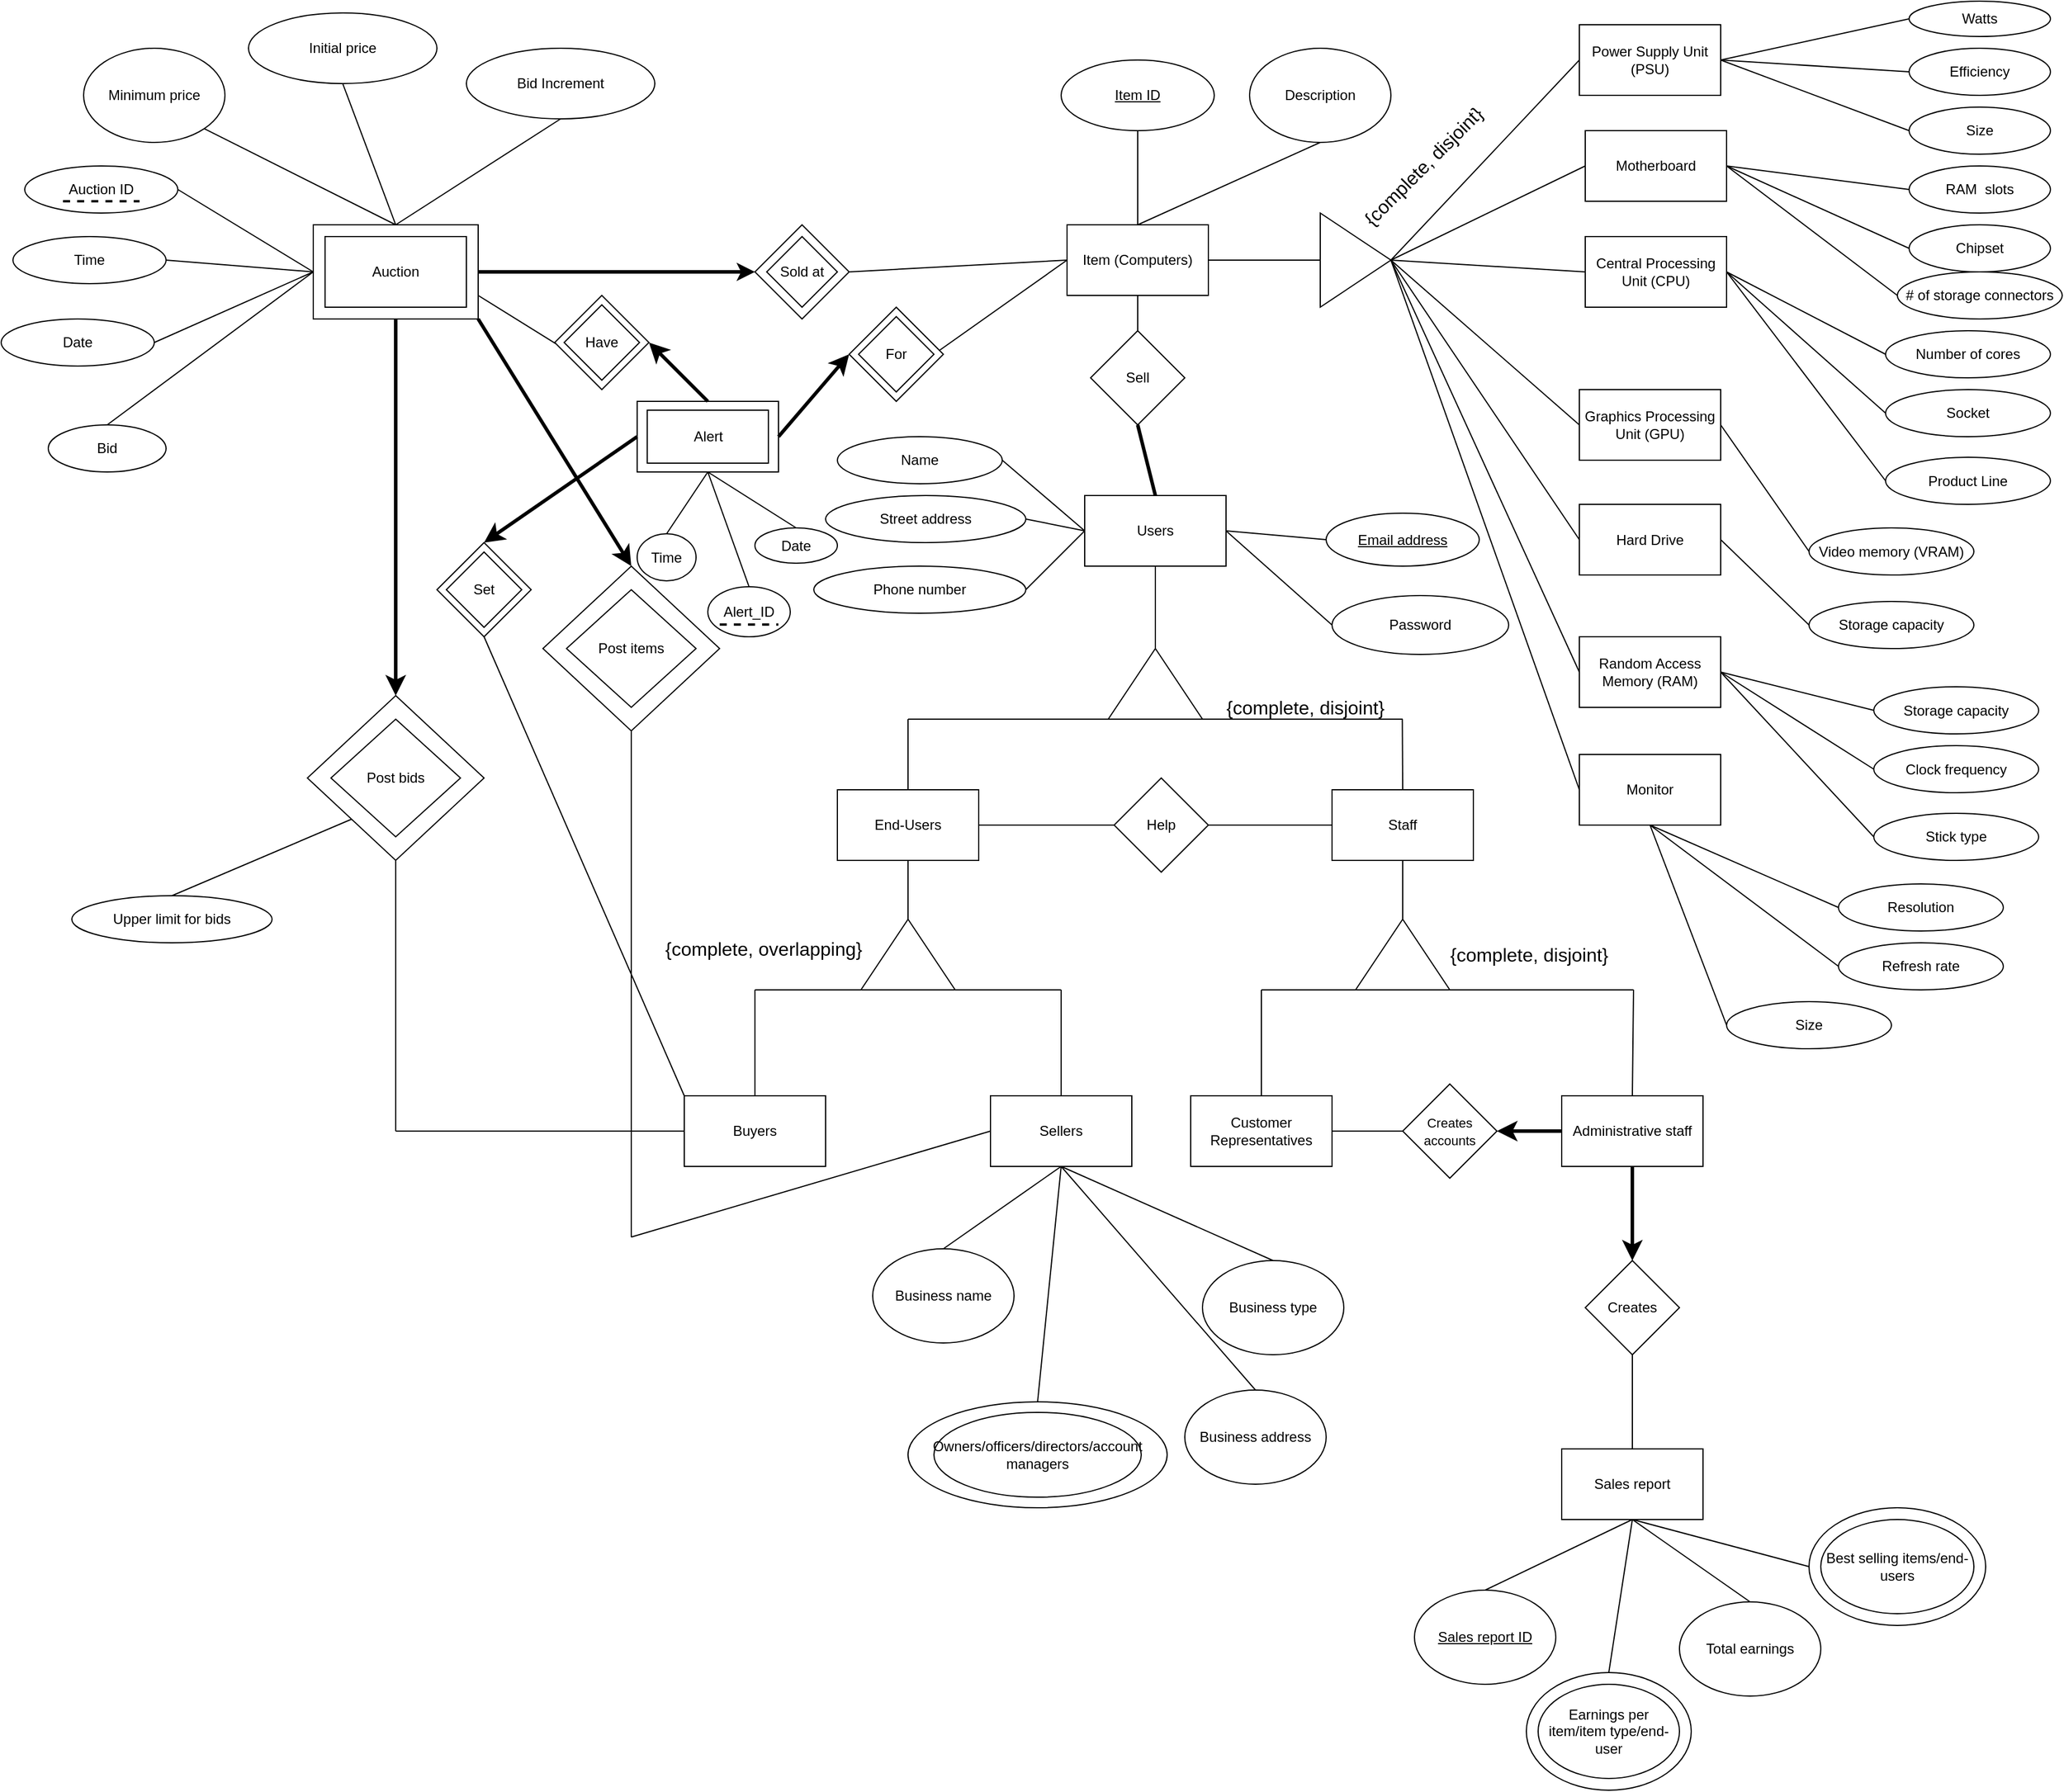 <mxfile version="24.1.0" type="device">
  <diagram id="R2lEEEUBdFMjLlhIrx00" name="Page-1">
    <mxGraphModel dx="2612" dy="2681" grid="1" gridSize="10" guides="1" tooltips="1" connect="1" arrows="1" fold="1" page="1" pageScale="1" pageWidth="1900" pageHeight="1900" math="0" shadow="0" extFonts="Permanent Marker^https://fonts.googleapis.com/css?family=Permanent+Marker">
      <root>
        <mxCell id="0" />
        <mxCell id="1" parent="0" />
        <mxCell id="pRzYhvpfBcUrYCqgIIzx-1" value="&lt;div&gt;Users&lt;/div&gt;" style="rounded=0;whiteSpace=wrap;html=1;" parent="1" vertex="1">
          <mxGeometry x="-940" y="-1480" width="120" height="60" as="geometry" />
        </mxCell>
        <mxCell id="pRzYhvpfBcUrYCqgIIzx-2" value="" style="triangle;whiteSpace=wrap;html=1;rotation=-90;" parent="1" vertex="1">
          <mxGeometry x="-910" y="-1360" width="60" height="80" as="geometry" />
        </mxCell>
        <mxCell id="pRzYhvpfBcUrYCqgIIzx-3" value="&lt;div&gt;End-Users&lt;/div&gt;" style="rounded=0;whiteSpace=wrap;html=1;" parent="1" vertex="1">
          <mxGeometry x="-1150" y="-1230" width="120" height="60" as="geometry" />
        </mxCell>
        <mxCell id="pRzYhvpfBcUrYCqgIIzx-4" value="Staff" style="rounded=0;whiteSpace=wrap;html=1;" parent="1" vertex="1">
          <mxGeometry x="-730" y="-1230" width="120" height="60" as="geometry" />
        </mxCell>
        <mxCell id="pRzYhvpfBcUrYCqgIIzx-5" value="" style="triangle;whiteSpace=wrap;html=1;rotation=-90;" parent="1" vertex="1">
          <mxGeometry x="-1120" y="-1130" width="60" height="80" as="geometry" />
        </mxCell>
        <mxCell id="pRzYhvpfBcUrYCqgIIzx-6" value="" style="triangle;whiteSpace=wrap;html=1;rotation=-90;" parent="1" vertex="1">
          <mxGeometry x="-700" y="-1130" width="60" height="80" as="geometry" />
        </mxCell>
        <mxCell id="pRzYhvpfBcUrYCqgIIzx-7" value="Buyers" style="rounded=0;whiteSpace=wrap;html=1;" parent="1" vertex="1">
          <mxGeometry x="-1280" y="-970" width="120" height="60" as="geometry" />
        </mxCell>
        <mxCell id="pRzYhvpfBcUrYCqgIIzx-8" value="Administrative staff" style="rounded=0;whiteSpace=wrap;html=1;" parent="1" vertex="1">
          <mxGeometry x="-535" y="-970" width="120" height="60" as="geometry" />
        </mxCell>
        <mxCell id="pRzYhvpfBcUrYCqgIIzx-9" value="Customer Representatives" style="rounded=0;whiteSpace=wrap;html=1;" parent="1" vertex="1">
          <mxGeometry x="-850" y="-970" width="120" height="60" as="geometry" />
        </mxCell>
        <mxCell id="pRzYhvpfBcUrYCqgIIzx-10" value="Sellers" style="rounded=0;whiteSpace=wrap;html=1;" parent="1" vertex="1">
          <mxGeometry x="-1020" y="-970" width="120" height="60" as="geometry" />
        </mxCell>
        <mxCell id="pRzYhvpfBcUrYCqgIIzx-12" value="" style="endArrow=none;html=1;rounded=0;fontSize=12;startSize=8;endSize=8;curved=1;entryX=0.5;entryY=1;entryDx=0;entryDy=0;exitX=1;exitY=0.5;exitDx=0;exitDy=0;" parent="1" source="pRzYhvpfBcUrYCqgIIzx-2" target="pRzYhvpfBcUrYCqgIIzx-1" edge="1">
          <mxGeometry width="50" height="50" relative="1" as="geometry">
            <mxPoint x="-740" y="-1160" as="sourcePoint" />
            <mxPoint x="-690" y="-1210" as="targetPoint" />
          </mxGeometry>
        </mxCell>
        <mxCell id="pRzYhvpfBcUrYCqgIIzx-13" value="" style="endArrow=none;html=1;rounded=0;fontSize=12;startSize=8;endSize=8;curved=1;exitX=0;exitY=0.986;exitDx=0;exitDy=0;exitPerimeter=0;" parent="1" source="pRzYhvpfBcUrYCqgIIzx-2" edge="1">
          <mxGeometry width="50" height="50" relative="1" as="geometry">
            <mxPoint x="-770" y="-1289.4" as="sourcePoint" />
            <mxPoint x="-670" y="-1290" as="targetPoint" />
          </mxGeometry>
        </mxCell>
        <mxCell id="pRzYhvpfBcUrYCqgIIzx-14" value="" style="endArrow=none;html=1;rounded=0;fontSize=12;startSize=8;endSize=8;curved=1;entryX=0.5;entryY=1;entryDx=0;entryDy=0;exitX=0.5;exitY=0;exitDx=0;exitDy=0;" parent="1" source="pRzYhvpfBcUrYCqgIIzx-4" edge="1">
          <mxGeometry width="50" height="50" relative="1" as="geometry">
            <mxPoint x="-670" y="-1250" as="sourcePoint" />
            <mxPoint x="-670.31" y="-1290" as="targetPoint" />
          </mxGeometry>
        </mxCell>
        <mxCell id="pRzYhvpfBcUrYCqgIIzx-15" value="" style="endArrow=none;html=1;rounded=0;fontSize=12;startSize=8;endSize=8;curved=1;exitX=0;exitY=0.986;exitDx=0;exitDy=0;exitPerimeter=0;" parent="1" edge="1">
          <mxGeometry width="50" height="50" relative="1" as="geometry">
            <mxPoint x="-1090" y="-1290" as="sourcePoint" />
            <mxPoint x="-919" y="-1290" as="targetPoint" />
          </mxGeometry>
        </mxCell>
        <mxCell id="pRzYhvpfBcUrYCqgIIzx-16" value="" style="endArrow=none;html=1;rounded=0;fontSize=12;startSize=8;endSize=8;curved=1;entryX=0.5;entryY=1;entryDx=0;entryDy=0;exitX=0.5;exitY=0;exitDx=0;exitDy=0;" parent="1" source="pRzYhvpfBcUrYCqgIIzx-3" edge="1">
          <mxGeometry width="50" height="50" relative="1" as="geometry">
            <mxPoint x="-1090" y="-1250" as="sourcePoint" />
            <mxPoint x="-1090" y="-1290" as="targetPoint" />
          </mxGeometry>
        </mxCell>
        <mxCell id="pRzYhvpfBcUrYCqgIIzx-17" value="" style="endArrow=none;html=1;rounded=0;fontSize=12;startSize=8;endSize=8;curved=1;entryX=0.5;entryY=1;entryDx=0;entryDy=0;exitX=1;exitY=0.5;exitDx=0;exitDy=0;" parent="1" source="pRzYhvpfBcUrYCqgIIzx-5" target="pRzYhvpfBcUrYCqgIIzx-3" edge="1">
          <mxGeometry width="50" height="50" relative="1" as="geometry">
            <mxPoint x="-1080" y="-1220" as="sourcePoint" />
            <mxPoint x="-1080" y="-1280" as="targetPoint" />
          </mxGeometry>
        </mxCell>
        <mxCell id="pRzYhvpfBcUrYCqgIIzx-18" value="" style="endArrow=none;html=1;rounded=0;fontSize=12;startSize=8;endSize=8;curved=1;entryX=0.5;entryY=1;entryDx=0;entryDy=0;exitX=1;exitY=0.5;exitDx=0;exitDy=0;" parent="1" source="pRzYhvpfBcUrYCqgIIzx-6" target="pRzYhvpfBcUrYCqgIIzx-4" edge="1">
          <mxGeometry width="50" height="50" relative="1" as="geometry">
            <mxPoint x="-770" y="-1040" as="sourcePoint" />
            <mxPoint x="-770" y="-1100" as="targetPoint" />
          </mxGeometry>
        </mxCell>
        <mxCell id="pRzYhvpfBcUrYCqgIIzx-19" value="" style="endArrow=none;html=1;rounded=0;fontSize=12;startSize=8;endSize=8;curved=1;exitX=0;exitY=1.002;exitDx=0;exitDy=0;exitPerimeter=0;" parent="1" source="pRzYhvpfBcUrYCqgIIzx-5" edge="1">
          <mxGeometry width="50" height="50" relative="1" as="geometry">
            <mxPoint x="-1020" y="-1060" as="sourcePoint" />
            <mxPoint x="-960" y="-1060" as="targetPoint" />
          </mxGeometry>
        </mxCell>
        <mxCell id="pRzYhvpfBcUrYCqgIIzx-20" value="" style="endArrow=none;html=1;rounded=0;fontSize=12;startSize=8;endSize=8;curved=1;" parent="1" edge="1">
          <mxGeometry width="50" height="50" relative="1" as="geometry">
            <mxPoint x="-1220" y="-1060" as="sourcePoint" />
            <mxPoint x="-1130" y="-1060" as="targetPoint" />
          </mxGeometry>
        </mxCell>
        <mxCell id="pRzYhvpfBcUrYCqgIIzx-21" value="" style="endArrow=none;html=1;rounded=0;fontSize=12;startSize=8;endSize=8;curved=1;exitX=0.5;exitY=0;exitDx=0;exitDy=0;" parent="1" source="pRzYhvpfBcUrYCqgIIzx-7" edge="1">
          <mxGeometry width="50" height="50" relative="1" as="geometry">
            <mxPoint x="-1110" y="-990" as="sourcePoint" />
            <mxPoint x="-1220" y="-1060" as="targetPoint" />
          </mxGeometry>
        </mxCell>
        <mxCell id="pRzYhvpfBcUrYCqgIIzx-22" value="" style="endArrow=none;html=1;rounded=0;fontSize=12;startSize=8;endSize=8;curved=1;exitX=0.5;exitY=0;exitDx=0;exitDy=0;" parent="1" source="pRzYhvpfBcUrYCqgIIzx-10" edge="1">
          <mxGeometry width="50" height="50" relative="1" as="geometry">
            <mxPoint x="-1070" y="-1100" as="sourcePoint" />
            <mxPoint x="-960" y="-1060" as="targetPoint" />
          </mxGeometry>
        </mxCell>
        <mxCell id="pRzYhvpfBcUrYCqgIIzx-23" value="" style="endArrow=none;html=1;rounded=0;fontSize=12;startSize=8;endSize=8;curved=1;exitX=0;exitY=1.002;exitDx=0;exitDy=0;exitPerimeter=0;" parent="1" edge="1">
          <mxGeometry width="50" height="50" relative="1" as="geometry">
            <mxPoint x="-634" y="-1060" as="sourcePoint" />
            <mxPoint x="-474" y="-1060" as="targetPoint" />
          </mxGeometry>
        </mxCell>
        <mxCell id="pRzYhvpfBcUrYCqgIIzx-24" value="" style="endArrow=none;html=1;rounded=0;fontSize=12;startSize=8;endSize=8;curved=1;exitX=0.5;exitY=0;exitDx=0;exitDy=0;" parent="1" edge="1">
          <mxGeometry width="50" height="50" relative="1" as="geometry">
            <mxPoint x="-475" y="-970" as="sourcePoint" />
            <mxPoint x="-474" y="-1060" as="targetPoint" />
          </mxGeometry>
        </mxCell>
        <mxCell id="pRzYhvpfBcUrYCqgIIzx-25" value="" style="endArrow=none;html=1;rounded=0;fontSize=12;startSize=8;endSize=8;curved=1;" parent="1" edge="1">
          <mxGeometry width="50" height="50" relative="1" as="geometry">
            <mxPoint x="-790" y="-1060" as="sourcePoint" />
            <mxPoint x="-700" y="-1060" as="targetPoint" />
          </mxGeometry>
        </mxCell>
        <mxCell id="pRzYhvpfBcUrYCqgIIzx-26" value="" style="endArrow=none;html=1;rounded=0;fontSize=12;startSize=8;endSize=8;curved=1;exitX=0.5;exitY=0;exitDx=0;exitDy=0;" parent="1" edge="1">
          <mxGeometry width="50" height="50" relative="1" as="geometry">
            <mxPoint x="-790" y="-970" as="sourcePoint" />
            <mxPoint x="-790" y="-1060" as="targetPoint" />
          </mxGeometry>
        </mxCell>
        <mxCell id="pRzYhvpfBcUrYCqgIIzx-27" value="{complete, overlapping}" style="text;html=1;align=center;verticalAlign=middle;whiteSpace=wrap;rounded=0;fontSize=16;" parent="1" vertex="1">
          <mxGeometry x="-1300" y="-1110" width="175" height="30" as="geometry" />
        </mxCell>
        <mxCell id="pRzYhvpfBcUrYCqgIIzx-28" value="{complete, disjoint}" style="text;html=1;align=center;verticalAlign=middle;whiteSpace=wrap;rounded=0;fontSize=16;rotation=-45;" parent="1" vertex="1">
          <mxGeometry x="-725" y="-1775" width="145" height="30" as="geometry" />
        </mxCell>
        <mxCell id="pRzYhvpfBcUrYCqgIIzx-29" value="{complete, disjoint}" style="text;html=1;align=center;verticalAlign=middle;whiteSpace=wrap;rounded=0;fontSize=16;" parent="1" vertex="1">
          <mxGeometry x="-635" y="-1105" width="145" height="30" as="geometry" />
        </mxCell>
        <mxCell id="pRzYhvpfBcUrYCqgIIzx-30" value="Item (Computers)" style="rounded=0;whiteSpace=wrap;html=1;" parent="1" vertex="1">
          <mxGeometry x="-955" y="-1710" width="120" height="60" as="geometry" />
        </mxCell>
        <mxCell id="pRzYhvpfBcUrYCqgIIzx-32" value="Date" style="ellipse;whiteSpace=wrap;html=1;" parent="1" vertex="1">
          <mxGeometry x="-1860" y="-1630" width="130" height="40" as="geometry" />
        </mxCell>
        <mxCell id="pRzYhvpfBcUrYCqgIIzx-33" value="Time" style="ellipse;whiteSpace=wrap;html=1;" parent="1" vertex="1">
          <mxGeometry x="-1850" y="-1700" width="130" height="40" as="geometry" />
        </mxCell>
        <mxCell id="pRzYhvpfBcUrYCqgIIzx-34" value="" style="endArrow=none;html=1;rounded=0;fontSize=12;startSize=8;endSize=8;curved=1;entryX=0;entryY=0.5;entryDx=0;entryDy=0;exitX=1;exitY=0.5;exitDx=0;exitDy=0;" parent="1" source="pRzYhvpfBcUrYCqgIIzx-33" target="eabMVtIRwN8n3JuVJz9i-25" edge="1">
          <mxGeometry width="50" height="50" relative="1" as="geometry">
            <mxPoint x="-1770" y="-1350" as="sourcePoint" />
            <mxPoint x="-1770" y="-1420" as="targetPoint" />
          </mxGeometry>
        </mxCell>
        <mxCell id="pRzYhvpfBcUrYCqgIIzx-35" value="" style="endArrow=none;html=1;rounded=0;fontSize=12;startSize=8;endSize=8;curved=1;entryX=0;entryY=0.5;entryDx=0;entryDy=0;exitX=1;exitY=0.5;exitDx=0;exitDy=0;" parent="1" source="pRzYhvpfBcUrYCqgIIzx-32" target="eabMVtIRwN8n3JuVJz9i-25" edge="1">
          <mxGeometry width="50" height="50" relative="1" as="geometry">
            <mxPoint x="-1760" y="-1340" as="sourcePoint" />
            <mxPoint x="-1760" y="-1410" as="targetPoint" />
          </mxGeometry>
        </mxCell>
        <mxCell id="pRzYhvpfBcUrYCqgIIzx-36" value="Initial price" style="ellipse;whiteSpace=wrap;html=1;" parent="1" vertex="1">
          <mxGeometry x="-1650" y="-1890" width="160" height="60" as="geometry" />
        </mxCell>
        <mxCell id="pRzYhvpfBcUrYCqgIIzx-37" value="Bid Increment" style="ellipse;whiteSpace=wrap;html=1;" parent="1" vertex="1">
          <mxGeometry x="-1465" y="-1860" width="160" height="60" as="geometry" />
        </mxCell>
        <mxCell id="pRzYhvpfBcUrYCqgIIzx-40" value="" style="endArrow=none;html=1;rounded=0;fontSize=12;startSize=8;endSize=8;curved=1;entryX=0;entryY=0.5;entryDx=0;entryDy=0;" parent="1" target="pRzYhvpfBcUrYCqgIIzx-7" edge="1">
          <mxGeometry width="50" height="50" relative="1" as="geometry">
            <mxPoint x="-1525" y="-940" as="sourcePoint" />
            <mxPoint x="-1280" y="-1380" as="targetPoint" />
          </mxGeometry>
        </mxCell>
        <mxCell id="pRzYhvpfBcUrYCqgIIzx-41" value="" style="endArrow=none;html=1;rounded=0;fontSize=12;startSize=8;endSize=8;curved=1;entryX=0.5;entryY=1;entryDx=0;entryDy=0;exitX=0.5;exitY=0;exitDx=0;exitDy=0;strokeWidth=3;startArrow=classic;startFill=1;" parent="1" source="eabMVtIRwN8n3JuVJz9i-42" target="pRzYhvpfBcUrYCqgIIzx-31" edge="1">
          <mxGeometry width="50" height="50" relative="1" as="geometry">
            <mxPoint x="-1588" y="-1470" as="sourcePoint" />
            <mxPoint x="-600" y="-1630" as="targetPoint" />
          </mxGeometry>
        </mxCell>
        <mxCell id="pRzYhvpfBcUrYCqgIIzx-43" value="" style="endArrow=none;html=1;rounded=0;fontSize=12;startSize=8;endSize=8;curved=1;entryX=0.5;entryY=1;entryDx=0;entryDy=0;exitX=0.5;exitY=0;exitDx=0;exitDy=0;" parent="1" source="eabMVtIRwN8n3JuVJz9i-25" target="pRzYhvpfBcUrYCqgIIzx-36" edge="1">
          <mxGeometry width="50" height="50" relative="1" as="geometry">
            <mxPoint x="-1375" y="-1550" as="sourcePoint" />
            <mxPoint x="-1500" y="-1640" as="targetPoint" />
          </mxGeometry>
        </mxCell>
        <mxCell id="pRzYhvpfBcUrYCqgIIzx-44" value="" style="endArrow=none;html=1;rounded=0;fontSize=12;startSize=8;endSize=8;curved=1;entryX=0.5;entryY=1;entryDx=0;entryDy=0;exitX=0.5;exitY=0;exitDx=0;exitDy=0;" parent="1" source="eabMVtIRwN8n3JuVJz9i-25" target="pRzYhvpfBcUrYCqgIIzx-37" edge="1">
          <mxGeometry width="50" height="50" relative="1" as="geometry">
            <mxPoint x="-1500" y="-1700" as="sourcePoint" />
            <mxPoint x="-1730" y="-1810" as="targetPoint" />
          </mxGeometry>
        </mxCell>
        <mxCell id="eabMVtIRwN8n3JuVJz9i-1" value="Name" style="ellipse;whiteSpace=wrap;html=1;" parent="1" vertex="1">
          <mxGeometry x="-1150" y="-1530" width="140" height="40" as="geometry" />
        </mxCell>
        <mxCell id="eabMVtIRwN8n3JuVJz9i-2" value="&lt;u&gt;Email address&lt;/u&gt;" style="ellipse;whiteSpace=wrap;html=1;" parent="1" vertex="1">
          <mxGeometry x="-735" y="-1465" width="130" height="45" as="geometry" />
        </mxCell>
        <mxCell id="eabMVtIRwN8n3JuVJz9i-3" value="Password" style="ellipse;whiteSpace=wrap;html=1;" parent="1" vertex="1">
          <mxGeometry x="-730" y="-1395" width="150" height="50" as="geometry" />
        </mxCell>
        <mxCell id="eabMVtIRwN8n3JuVJz9i-4" value="" style="endArrow=none;html=1;rounded=0;fontSize=12;startSize=8;endSize=8;curved=1;entryX=1;entryY=0.5;entryDx=0;entryDy=0;exitX=0;exitY=0.5;exitDx=0;exitDy=0;" parent="1" source="eabMVtIRwN8n3JuVJz9i-3" target="pRzYhvpfBcUrYCqgIIzx-1" edge="1">
          <mxGeometry width="50" height="50" relative="1" as="geometry">
            <mxPoint x="-870" y="-1340" as="sourcePoint" />
            <mxPoint x="-870" y="-1410" as="targetPoint" />
          </mxGeometry>
        </mxCell>
        <mxCell id="eabMVtIRwN8n3JuVJz9i-5" value="" style="endArrow=none;html=1;rounded=0;fontSize=12;startSize=8;endSize=8;curved=1;entryX=0;entryY=0.5;entryDx=0;entryDy=0;exitX=1;exitY=0.5;exitDx=0;exitDy=0;" parent="1" source="pRzYhvpfBcUrYCqgIIzx-1" target="eabMVtIRwN8n3JuVJz9i-2" edge="1">
          <mxGeometry width="50" height="50" relative="1" as="geometry">
            <mxPoint x="-860" y="-1330" as="sourcePoint" />
            <mxPoint x="-860" y="-1400" as="targetPoint" />
          </mxGeometry>
        </mxCell>
        <mxCell id="eabMVtIRwN8n3JuVJz9i-6" value="" style="endArrow=none;html=1;rounded=0;fontSize=12;startSize=8;endSize=8;curved=1;entryX=0;entryY=0.5;entryDx=0;entryDy=0;exitX=1;exitY=0.5;exitDx=0;exitDy=0;" parent="1" source="eabMVtIRwN8n3JuVJz9i-1" target="pRzYhvpfBcUrYCqgIIzx-1" edge="1">
          <mxGeometry width="50" height="50" relative="1" as="geometry">
            <mxPoint x="-850" y="-1320" as="sourcePoint" />
            <mxPoint x="-850" y="-1390" as="targetPoint" />
          </mxGeometry>
        </mxCell>
        <mxCell id="eabMVtIRwN8n3JuVJz9i-7" value="Street address" style="ellipse;whiteSpace=wrap;html=1;" parent="1" vertex="1">
          <mxGeometry x="-1160" y="-1480" width="170" height="40" as="geometry" />
        </mxCell>
        <mxCell id="eabMVtIRwN8n3JuVJz9i-8" value="Phone number" style="ellipse;whiteSpace=wrap;html=1;" parent="1" vertex="1">
          <mxGeometry x="-1170" y="-1420" width="180" height="40" as="geometry" />
        </mxCell>
        <mxCell id="eabMVtIRwN8n3JuVJz9i-9" value="" style="endArrow=none;html=1;rounded=0;fontSize=12;startSize=8;endSize=8;curved=1;entryX=0;entryY=0.5;entryDx=0;entryDy=0;exitX=1;exitY=0.5;exitDx=0;exitDy=0;" parent="1" source="eabMVtIRwN8n3JuVJz9i-7" target="pRzYhvpfBcUrYCqgIIzx-1" edge="1">
          <mxGeometry width="50" height="50" relative="1" as="geometry">
            <mxPoint x="-1000" y="-1432" as="sourcePoint" />
            <mxPoint x="-930" y="-1440" as="targetPoint" />
          </mxGeometry>
        </mxCell>
        <mxCell id="eabMVtIRwN8n3JuVJz9i-10" value="" style="endArrow=none;html=1;rounded=0;fontSize=12;startSize=8;endSize=8;curved=1;entryX=0;entryY=0.5;entryDx=0;entryDy=0;exitX=1;exitY=0.5;exitDx=0;exitDy=0;" parent="1" source="eabMVtIRwN8n3JuVJz9i-8" target="pRzYhvpfBcUrYCqgIIzx-1" edge="1">
          <mxGeometry width="50" height="50" relative="1" as="geometry">
            <mxPoint x="-990" y="-1422" as="sourcePoint" />
            <mxPoint x="-920" y="-1430" as="targetPoint" />
          </mxGeometry>
        </mxCell>
        <mxCell id="eabMVtIRwN8n3JuVJz9i-11" value="Business name" style="ellipse;whiteSpace=wrap;html=1;" parent="1" vertex="1">
          <mxGeometry x="-1120" y="-840" width="120" height="80" as="geometry" />
        </mxCell>
        <mxCell id="eabMVtIRwN8n3JuVJz9i-13" value="Business address" style="ellipse;whiteSpace=wrap;html=1;" parent="1" vertex="1">
          <mxGeometry x="-855" y="-720" width="120" height="80" as="geometry" />
        </mxCell>
        <mxCell id="eabMVtIRwN8n3JuVJz9i-14" value="Business type" style="ellipse;whiteSpace=wrap;html=1;" parent="1" vertex="1">
          <mxGeometry x="-840" y="-830" width="120" height="80" as="geometry" />
        </mxCell>
        <mxCell id="eabMVtIRwN8n3JuVJz9i-18" value="" style="group" parent="1" vertex="1" connectable="0">
          <mxGeometry x="-1090" y="-710" width="220" height="90" as="geometry" />
        </mxCell>
        <mxCell id="eabMVtIRwN8n3JuVJz9i-17" value="" style="ellipse;whiteSpace=wrap;html=1;" parent="eabMVtIRwN8n3JuVJz9i-18" vertex="1">
          <mxGeometry width="220" height="90" as="geometry" />
        </mxCell>
        <mxCell id="eabMVtIRwN8n3JuVJz9i-12" value="Owners/officers/directors/account managers" style="ellipse;whiteSpace=wrap;html=1;" parent="eabMVtIRwN8n3JuVJz9i-18" vertex="1">
          <mxGeometry x="22" y="9" width="176" height="72" as="geometry" />
        </mxCell>
        <mxCell id="eabMVtIRwN8n3JuVJz9i-19" value="" style="endArrow=none;html=1;rounded=0;fontSize=12;startSize=8;endSize=8;curved=1;exitX=0.5;exitY=0;exitDx=0;exitDy=0;entryX=0.5;entryY=1;entryDx=0;entryDy=0;" parent="1" source="eabMVtIRwN8n3JuVJz9i-11" target="pRzYhvpfBcUrYCqgIIzx-10" edge="1">
          <mxGeometry width="50" height="50" relative="1" as="geometry">
            <mxPoint x="-950" y="-960" as="sourcePoint" />
            <mxPoint x="-950" y="-1050" as="targetPoint" />
          </mxGeometry>
        </mxCell>
        <mxCell id="eabMVtIRwN8n3JuVJz9i-20" value="" style="endArrow=none;html=1;rounded=0;fontSize=12;startSize=8;endSize=8;curved=1;exitX=0.5;exitY=0;exitDx=0;exitDy=0;entryX=0.5;entryY=1;entryDx=0;entryDy=0;" parent="1" source="eabMVtIRwN8n3JuVJz9i-17" target="pRzYhvpfBcUrYCqgIIzx-10" edge="1">
          <mxGeometry width="50" height="50" relative="1" as="geometry">
            <mxPoint x="-940" y="-950" as="sourcePoint" />
            <mxPoint x="-940" y="-1040" as="targetPoint" />
          </mxGeometry>
        </mxCell>
        <mxCell id="eabMVtIRwN8n3JuVJz9i-21" value="" style="endArrow=none;html=1;rounded=0;fontSize=12;startSize=8;endSize=8;curved=1;exitX=0.5;exitY=0;exitDx=0;exitDy=0;entryX=0.5;entryY=1;entryDx=0;entryDy=0;" parent="1" source="eabMVtIRwN8n3JuVJz9i-14" target="pRzYhvpfBcUrYCqgIIzx-10" edge="1">
          <mxGeometry width="50" height="50" relative="1" as="geometry">
            <mxPoint x="-930" y="-940" as="sourcePoint" />
            <mxPoint x="-930" y="-1030" as="targetPoint" />
          </mxGeometry>
        </mxCell>
        <mxCell id="eabMVtIRwN8n3JuVJz9i-22" value="" style="endArrow=none;html=1;rounded=0;fontSize=12;startSize=8;endSize=8;curved=1;exitX=0.5;exitY=0;exitDx=0;exitDy=0;entryX=0.5;entryY=1;entryDx=0;entryDy=0;" parent="1" source="eabMVtIRwN8n3JuVJz9i-13" target="pRzYhvpfBcUrYCqgIIzx-10" edge="1">
          <mxGeometry width="50" height="50" relative="1" as="geometry">
            <mxPoint x="-920" y="-930" as="sourcePoint" />
            <mxPoint x="-920" y="-1020" as="targetPoint" />
          </mxGeometry>
        </mxCell>
        <mxCell id="eabMVtIRwN8n3JuVJz9i-23" value="Minimum price" style="ellipse;whiteSpace=wrap;html=1;" parent="1" vertex="1">
          <mxGeometry x="-1790" y="-1860" width="120" height="80" as="geometry" />
        </mxCell>
        <mxCell id="eabMVtIRwN8n3JuVJz9i-24" value="" style="endArrow=none;html=1;rounded=0;fontSize=12;startSize=8;endSize=8;curved=1;entryX=1;entryY=1;entryDx=0;entryDy=0;exitX=0.5;exitY=0;exitDx=0;exitDy=0;" parent="1" source="eabMVtIRwN8n3JuVJz9i-25" target="eabMVtIRwN8n3JuVJz9i-23" edge="1">
          <mxGeometry width="50" height="50" relative="1" as="geometry">
            <mxPoint x="-1500" y="-1700" as="sourcePoint" />
            <mxPoint x="-1560" y="-1820" as="targetPoint" />
          </mxGeometry>
        </mxCell>
        <mxCell id="eabMVtIRwN8n3JuVJz9i-26" value="" style="group" parent="1" vertex="1" connectable="0">
          <mxGeometry x="-1595" y="-1710" width="140" height="80" as="geometry" />
        </mxCell>
        <mxCell id="eabMVtIRwN8n3JuVJz9i-25" value="" style="rounded=0;whiteSpace=wrap;html=1;" parent="eabMVtIRwN8n3JuVJz9i-26" vertex="1">
          <mxGeometry width="140" height="80" as="geometry" />
        </mxCell>
        <mxCell id="pRzYhvpfBcUrYCqgIIzx-31" value="Auction" style="rounded=0;whiteSpace=wrap;html=1;" parent="eabMVtIRwN8n3JuVJz9i-26" vertex="1">
          <mxGeometry x="10" y="10" width="120" height="60" as="geometry" />
        </mxCell>
        <mxCell id="eabMVtIRwN8n3JuVJz9i-29" value="" style="group" parent="1" vertex="1" connectable="0">
          <mxGeometry x="-1220" y="-1710" width="80" height="80" as="geometry" />
        </mxCell>
        <mxCell id="eabMVtIRwN8n3JuVJz9i-27" value="" style="rhombus;whiteSpace=wrap;html=1;" parent="eabMVtIRwN8n3JuVJz9i-29" vertex="1">
          <mxGeometry width="80" height="80" as="geometry" />
        </mxCell>
        <mxCell id="eabMVtIRwN8n3JuVJz9i-28" value="Sold at" style="rhombus;whiteSpace=wrap;html=1;" parent="eabMVtIRwN8n3JuVJz9i-29" vertex="1">
          <mxGeometry x="10" y="10" width="60" height="60" as="geometry" />
        </mxCell>
        <mxCell id="eabMVtIRwN8n3JuVJz9i-30" value="" style="endArrow=none;html=1;rounded=0;fontSize=12;curved=1;entryX=1;entryY=0.5;entryDx=0;entryDy=0;exitX=0;exitY=0.5;exitDx=0;exitDy=0;strokeWidth=3;startArrow=classic;startFill=1;" parent="1" source="eabMVtIRwN8n3JuVJz9i-27" target="eabMVtIRwN8n3JuVJz9i-25" edge="1">
          <mxGeometry width="50" height="50" relative="1" as="geometry">
            <mxPoint x="-1515" y="-1220" as="sourcePoint" />
            <mxPoint x="-1495" y="-1620" as="targetPoint" />
          </mxGeometry>
        </mxCell>
        <mxCell id="eabMVtIRwN8n3JuVJz9i-31" value="" style="endArrow=none;html=1;rounded=0;fontSize=12;startSize=8;endSize=8;curved=1;entryX=0;entryY=0.5;entryDx=0;entryDy=0;exitX=1;exitY=0.5;exitDx=0;exitDy=0;strokeWidth=1;startArrow=none;startFill=0;" parent="1" source="eabMVtIRwN8n3JuVJz9i-27" target="pRzYhvpfBcUrYCqgIIzx-30" edge="1">
          <mxGeometry width="50" height="50" relative="1" as="geometry">
            <mxPoint x="-1210" y="-1660" as="sourcePoint" />
            <mxPoint x="-1425" y="-1650" as="targetPoint" />
          </mxGeometry>
        </mxCell>
        <mxCell id="eabMVtIRwN8n3JuVJz9i-32" value="&lt;u&gt;Item ID&lt;/u&gt;" style="ellipse;whiteSpace=wrap;html=1;" parent="1" vertex="1">
          <mxGeometry x="-960" y="-1850" width="130" height="60" as="geometry" />
        </mxCell>
        <mxCell id="eabMVtIRwN8n3JuVJz9i-33" value="" style="endArrow=none;html=1;rounded=0;fontSize=12;startSize=8;endSize=8;curved=1;entryX=0.5;entryY=1;entryDx=0;entryDy=0;exitX=0.5;exitY=0;exitDx=0;exitDy=0;" parent="1" source="pRzYhvpfBcUrYCqgIIzx-30" target="eabMVtIRwN8n3JuVJz9i-32" edge="1">
          <mxGeometry width="50" height="50" relative="1" as="geometry">
            <mxPoint x="-1240" y="-1720" as="sourcePoint" />
            <mxPoint x="-1120" y="-1830" as="targetPoint" />
          </mxGeometry>
        </mxCell>
        <mxCell id="eabMVtIRwN8n3JuVJz9i-34" value="Description" style="ellipse;whiteSpace=wrap;html=1;" parent="1" vertex="1">
          <mxGeometry x="-800" y="-1860" width="120" height="80" as="geometry" />
        </mxCell>
        <mxCell id="eabMVtIRwN8n3JuVJz9i-36" value="" style="endArrow=none;html=1;rounded=0;fontSize=12;startSize=8;endSize=8;curved=1;entryX=0.5;entryY=1;entryDx=0;entryDy=0;exitX=0.5;exitY=0;exitDx=0;exitDy=0;" parent="1" source="pRzYhvpfBcUrYCqgIIzx-30" target="eabMVtIRwN8n3JuVJz9i-34" edge="1">
          <mxGeometry width="50" height="50" relative="1" as="geometry">
            <mxPoint x="-885" y="-1700" as="sourcePoint" />
            <mxPoint x="-875" y="-1770" as="targetPoint" />
          </mxGeometry>
        </mxCell>
        <mxCell id="eabMVtIRwN8n3JuVJz9i-38" value="Auction ID" style="ellipse;whiteSpace=wrap;html=1;" parent="1" vertex="1">
          <mxGeometry x="-1840" y="-1760" width="130" height="40" as="geometry" />
        </mxCell>
        <mxCell id="eabMVtIRwN8n3JuVJz9i-39" value="" style="endArrow=none;html=1;rounded=0;fontSize=12;startSize=8;endSize=8;curved=1;entryX=0;entryY=0.5;entryDx=0;entryDy=0;exitX=1;exitY=0.5;exitDx=0;exitDy=0;" parent="1" source="eabMVtIRwN8n3JuVJz9i-38" target="eabMVtIRwN8n3JuVJz9i-25" edge="1">
          <mxGeometry width="50" height="50" relative="1" as="geometry">
            <mxPoint x="-1670" y="-1610" as="sourcePoint" />
            <mxPoint x="-1475" y="-1920" as="targetPoint" />
          </mxGeometry>
        </mxCell>
        <mxCell id="eabMVtIRwN8n3JuVJz9i-40" value="" style="endArrow=none;dashed=1;html=1;strokeWidth=2;rounded=0;" parent="1" edge="1">
          <mxGeometry width="50" height="50" relative="1" as="geometry">
            <mxPoint x="-1807.5" y="-1730" as="sourcePoint" />
            <mxPoint x="-1742.5" y="-1730" as="targetPoint" />
          </mxGeometry>
        </mxCell>
        <mxCell id="eabMVtIRwN8n3JuVJz9i-41" value="" style="endArrow=none;html=1;rounded=0;fontSize=12;startSize=8;endSize=8;curved=1;exitX=0.5;exitY=1;exitDx=0;exitDy=0;" parent="1" source="pRzYhvpfBcUrYCqgIIzx-38" edge="1">
          <mxGeometry width="50" height="50" relative="1" as="geometry">
            <mxPoint x="-1515" y="-930" as="sourcePoint" />
            <mxPoint x="-1525" y="-940" as="targetPoint" />
          </mxGeometry>
        </mxCell>
        <mxCell id="eabMVtIRwN8n3JuVJz9i-44" value="" style="group" parent="1" vertex="1" connectable="0">
          <mxGeometry x="-1600" y="-1310" width="150" height="140" as="geometry" />
        </mxCell>
        <mxCell id="eabMVtIRwN8n3JuVJz9i-42" value="" style="rhombus;whiteSpace=wrap;html=1;" parent="eabMVtIRwN8n3JuVJz9i-44" vertex="1">
          <mxGeometry width="150" height="140" as="geometry" />
        </mxCell>
        <mxCell id="pRzYhvpfBcUrYCqgIIzx-38" value="Post bids" style="rhombus;whiteSpace=wrap;html=1;" parent="eabMVtIRwN8n3JuVJz9i-44" vertex="1">
          <mxGeometry x="20" y="20" width="110" height="100" as="geometry" />
        </mxCell>
        <mxCell id="eabMVtIRwN8n3JuVJz9i-45" value="" style="endArrow=none;html=1;rounded=0;fontSize=12;startSize=8;endSize=8;curved=1;exitX=0.5;exitY=0;exitDx=0;exitDy=0;strokeWidth=3;startArrow=classic;startFill=1;entryX=1;entryY=1;entryDx=0;entryDy=0;" parent="1" source="eabMVtIRwN8n3JuVJz9i-47" target="eabMVtIRwN8n3JuVJz9i-25" edge="1">
          <mxGeometry width="50" height="50" relative="1" as="geometry">
            <mxPoint x="-1413" y="-1490" as="sourcePoint" />
            <mxPoint x="-1455" y="-1630" as="targetPoint" />
          </mxGeometry>
        </mxCell>
        <mxCell id="eabMVtIRwN8n3JuVJz9i-46" value="" style="group" parent="1" vertex="1" connectable="0">
          <mxGeometry x="-1400" y="-1420" width="150" height="140" as="geometry" />
        </mxCell>
        <mxCell id="eabMVtIRwN8n3JuVJz9i-47" value="" style="rhombus;whiteSpace=wrap;html=1;" parent="eabMVtIRwN8n3JuVJz9i-46" vertex="1">
          <mxGeometry width="150" height="140" as="geometry" />
        </mxCell>
        <mxCell id="eabMVtIRwN8n3JuVJz9i-48" value="Post items" style="rhombus;whiteSpace=wrap;html=1;" parent="eabMVtIRwN8n3JuVJz9i-46" vertex="1">
          <mxGeometry x="20" y="20" width="110" height="100" as="geometry" />
        </mxCell>
        <mxCell id="eabMVtIRwN8n3JuVJz9i-49" value="" style="endArrow=none;html=1;rounded=0;fontSize=12;startSize=8;endSize=8;curved=1;exitX=0.5;exitY=1;exitDx=0;exitDy=0;" parent="1" source="eabMVtIRwN8n3JuVJz9i-47" edge="1">
          <mxGeometry width="50" height="50" relative="1" as="geometry">
            <mxPoint x="-1405" y="-665.83" as="sourcePoint" />
            <mxPoint x="-1325" y="-850" as="targetPoint" />
          </mxGeometry>
        </mxCell>
        <mxCell id="eabMVtIRwN8n3JuVJz9i-50" value="" style="endArrow=none;html=1;rounded=0;fontSize=12;startSize=8;endSize=8;curved=1;entryX=0;entryY=0.5;entryDx=0;entryDy=0;" parent="1" target="pRzYhvpfBcUrYCqgIIzx-10" edge="1">
          <mxGeometry width="50" height="50" relative="1" as="geometry">
            <mxPoint x="-1325" y="-850" as="sourcePoint" />
            <mxPoint x="-1025" y="-940" as="targetPoint" />
          </mxGeometry>
        </mxCell>
        <mxCell id="eabMVtIRwN8n3JuVJz9i-51" value="Upper limit for bids" style="ellipse;whiteSpace=wrap;html=1;" parent="1" vertex="1">
          <mxGeometry x="-1800" y="-1140" width="170" height="40" as="geometry" />
        </mxCell>
        <mxCell id="eabMVtIRwN8n3JuVJz9i-52" value="" style="endArrow=none;html=1;rounded=0;fontSize=12;startSize=8;endSize=8;curved=1;exitX=0.5;exitY=0;exitDx=0;exitDy=0;entryX=0;entryY=1;entryDx=0;entryDy=0;" parent="1" source="eabMVtIRwN8n3JuVJz9i-51" target="eabMVtIRwN8n3JuVJz9i-42" edge="1">
          <mxGeometry width="50" height="50" relative="1" as="geometry">
            <mxPoint x="-1195" y="-600" as="sourcePoint" />
            <mxPoint x="-1175" y="-800" as="targetPoint" />
          </mxGeometry>
        </mxCell>
        <mxCell id="eabMVtIRwN8n3JuVJz9i-53" value="Sell" style="rhombus;whiteSpace=wrap;html=1;" parent="1" vertex="1">
          <mxGeometry x="-935" y="-1620" width="80" height="80" as="geometry" />
        </mxCell>
        <mxCell id="eabMVtIRwN8n3JuVJz9i-54" value="" style="endArrow=none;html=1;rounded=0;fontSize=12;startSize=8;endSize=8;curved=1;entryX=0.5;entryY=0;entryDx=0;entryDy=0;exitX=0.5;exitY=1;exitDx=0;exitDy=0;strokeWidth=1;startArrow=none;startFill=0;" parent="1" source="pRzYhvpfBcUrYCqgIIzx-30" target="eabMVtIRwN8n3JuVJz9i-53" edge="1">
          <mxGeometry width="50" height="50" relative="1" as="geometry">
            <mxPoint x="-1130" y="-1660" as="sourcePoint" />
            <mxPoint x="-945" y="-1670" as="targetPoint" />
          </mxGeometry>
        </mxCell>
        <mxCell id="eabMVtIRwN8n3JuVJz9i-55" value="" style="endArrow=none;html=1;rounded=0;fontSize=12;startSize=8;endSize=8;curved=1;entryX=0.5;entryY=1;entryDx=0;entryDy=0;exitX=0.5;exitY=0;exitDx=0;exitDy=0;strokeWidth=3;startArrow=none;startFill=0;" parent="1" source="pRzYhvpfBcUrYCqgIIzx-1" target="eabMVtIRwN8n3JuVJz9i-53" edge="1">
          <mxGeometry width="50" height="50" relative="1" as="geometry">
            <mxPoint x="-1120" y="-1650" as="sourcePoint" />
            <mxPoint x="-935" y="-1660" as="targetPoint" />
          </mxGeometry>
        </mxCell>
        <mxCell id="eabMVtIRwN8n3JuVJz9i-56" value="Help" style="rhombus;whiteSpace=wrap;html=1;" parent="1" vertex="1">
          <mxGeometry x="-915" y="-1240" width="80" height="80" as="geometry" />
        </mxCell>
        <mxCell id="eabMVtIRwN8n3JuVJz9i-57" value="" style="endArrow=none;html=1;rounded=0;fontSize=12;startSize=8;endSize=8;curved=1;exitX=1;exitY=0.5;exitDx=0;exitDy=0;entryX=0;entryY=0.5;entryDx=0;entryDy=0;" parent="1" source="pRzYhvpfBcUrYCqgIIzx-3" target="eabMVtIRwN8n3JuVJz9i-56" edge="1">
          <mxGeometry width="50" height="50" relative="1" as="geometry">
            <mxPoint x="-1080" y="-1280" as="sourcePoint" />
            <mxPoint x="-909" y="-1280" as="targetPoint" />
          </mxGeometry>
        </mxCell>
        <mxCell id="eabMVtIRwN8n3JuVJz9i-58" value="" style="endArrow=none;html=1;rounded=0;fontSize=12;startSize=8;endSize=8;curved=1;exitX=1;exitY=0.5;exitDx=0;exitDy=0;entryX=0;entryY=0.5;entryDx=0;entryDy=0;" parent="1" source="eabMVtIRwN8n3JuVJz9i-56" target="pRzYhvpfBcUrYCqgIIzx-4" edge="1">
          <mxGeometry width="50" height="50" relative="1" as="geometry">
            <mxPoint x="-1020" y="-1190" as="sourcePoint" />
            <mxPoint x="-905" y="-1190" as="targetPoint" />
          </mxGeometry>
        </mxCell>
        <mxCell id="eabMVtIRwN8n3JuVJz9i-60" value="" style="endArrow=none;html=1;rounded=0;fontSize=12;startSize=8;endSize=8;curved=1;entryX=0;entryY=0;entryDx=0;entryDy=0;exitX=0.5;exitY=1;exitDx=0;exitDy=0;" parent="1" source="9HQfKeUzm8er3Zl6CKMf-6" target="pRzYhvpfBcUrYCqgIIzx-7" edge="1">
          <mxGeometry width="50" height="50" relative="1" as="geometry">
            <mxPoint x="-1380" y="-1170" as="sourcePoint" />
            <mxPoint x="-1315" y="-840" as="targetPoint" />
          </mxGeometry>
        </mxCell>
        <mxCell id="eabMVtIRwN8n3JuVJz9i-61" value="" style="endArrow=none;html=1;rounded=0;fontSize=12;startSize=8;endSize=8;curved=1;entryX=0;entryY=0.5;entryDx=0;entryDy=0;exitX=1;exitY=0.5;exitDx=0;exitDy=0;" parent="1" source="9HQfKeUzm8er3Zl6CKMf-12" target="pRzYhvpfBcUrYCqgIIzx-30" edge="1">
          <mxGeometry width="50" height="50" relative="1" as="geometry">
            <mxPoint x="-1040" y="-1620" as="sourcePoint" />
            <mxPoint x="-1160" y="-1340" as="targetPoint" />
          </mxGeometry>
        </mxCell>
        <mxCell id="eabMVtIRwN8n3JuVJz9i-63" value="Creates" style="rhombus;whiteSpace=wrap;html=1;" parent="1" vertex="1">
          <mxGeometry x="-515" y="-830" width="80" height="80" as="geometry" />
        </mxCell>
        <mxCell id="eabMVtIRwN8n3JuVJz9i-64" value="Sales report" style="rounded=0;whiteSpace=wrap;html=1;" parent="1" vertex="1">
          <mxGeometry x="-535" y="-670" width="120" height="60" as="geometry" />
        </mxCell>
        <mxCell id="eabMVtIRwN8n3JuVJz9i-65" value="&lt;div&gt;&lt;u&gt;Sales report ID&lt;/u&gt;&lt;/div&gt;" style="ellipse;whiteSpace=wrap;html=1;" parent="1" vertex="1">
          <mxGeometry x="-660" y="-550" width="120" height="80" as="geometry" />
        </mxCell>
        <mxCell id="eabMVtIRwN8n3JuVJz9i-69" value="Total earnings" style="ellipse;whiteSpace=wrap;html=1;" parent="1" vertex="1">
          <mxGeometry x="-435" y="-540" width="120" height="80" as="geometry" />
        </mxCell>
        <mxCell id="eabMVtIRwN8n3JuVJz9i-71" value="" style="group" parent="1" vertex="1" connectable="0">
          <mxGeometry x="-565" y="-480" width="140" height="100" as="geometry" />
        </mxCell>
        <mxCell id="eabMVtIRwN8n3JuVJz9i-70" value="" style="ellipse;whiteSpace=wrap;html=1;" parent="eabMVtIRwN8n3JuVJz9i-71" vertex="1">
          <mxGeometry width="140" height="100" as="geometry" />
        </mxCell>
        <mxCell id="eabMVtIRwN8n3JuVJz9i-68" value="&lt;div&gt;Earnings per item/item type/end-user&lt;br&gt;&lt;/div&gt;" style="ellipse;whiteSpace=wrap;html=1;" parent="eabMVtIRwN8n3JuVJz9i-71" vertex="1">
          <mxGeometry x="10" y="10" width="120" height="80" as="geometry" />
        </mxCell>
        <mxCell id="eabMVtIRwN8n3JuVJz9i-73" value="" style="group" parent="1" vertex="1" connectable="0">
          <mxGeometry x="-325" y="-620" width="150" height="100" as="geometry" />
        </mxCell>
        <mxCell id="eabMVtIRwN8n3JuVJz9i-72" value="" style="ellipse;whiteSpace=wrap;html=1;" parent="eabMVtIRwN8n3JuVJz9i-73" vertex="1">
          <mxGeometry width="150" height="100.0" as="geometry" />
        </mxCell>
        <mxCell id="eabMVtIRwN8n3JuVJz9i-67" value="&lt;div&gt;Best selling items/end-users&lt;br&gt;&lt;/div&gt;" style="ellipse;whiteSpace=wrap;html=1;" parent="eabMVtIRwN8n3JuVJz9i-73" vertex="1">
          <mxGeometry x="10.0" y="10" width="130.0" height="80" as="geometry" />
        </mxCell>
        <mxCell id="eabMVtIRwN8n3JuVJz9i-74" value="" style="endArrow=none;html=1;rounded=0;fontSize=12;startSize=8;endSize=8;curved=1;exitX=0.5;exitY=0;exitDx=0;exitDy=0;entryX=0.5;entryY=1;entryDx=0;entryDy=0;" parent="1" source="eabMVtIRwN8n3JuVJz9i-65" target="eabMVtIRwN8n3JuVJz9i-64" edge="1">
          <mxGeometry width="50" height="50" relative="1" as="geometry">
            <mxPoint x="-655" y="-380" as="sourcePoint" />
            <mxPoint x="-820" y="-570" as="targetPoint" />
          </mxGeometry>
        </mxCell>
        <mxCell id="eabMVtIRwN8n3JuVJz9i-75" value="" style="endArrow=none;html=1;rounded=0;fontSize=12;startSize=8;endSize=8;curved=1;exitX=0.5;exitY=0;exitDx=0;exitDy=0;entryX=0.5;entryY=1;entryDx=0;entryDy=0;" parent="1" source="eabMVtIRwN8n3JuVJz9i-69" target="eabMVtIRwN8n3JuVJz9i-64" edge="1">
          <mxGeometry width="50" height="50" relative="1" as="geometry">
            <mxPoint x="-595" y="-510" as="sourcePoint" />
            <mxPoint x="-495" y="-570" as="targetPoint" />
          </mxGeometry>
        </mxCell>
        <mxCell id="eabMVtIRwN8n3JuVJz9i-76" value="" style="endArrow=none;html=1;rounded=0;fontSize=12;startSize=8;endSize=8;curved=1;exitX=0.5;exitY=0;exitDx=0;exitDy=0;entryX=0.5;entryY=1;entryDx=0;entryDy=0;" parent="1" source="eabMVtIRwN8n3JuVJz9i-70" target="eabMVtIRwN8n3JuVJz9i-64" edge="1">
          <mxGeometry width="50" height="50" relative="1" as="geometry">
            <mxPoint x="-365" y="-530" as="sourcePoint" />
            <mxPoint x="-465" y="-600" as="targetPoint" />
          </mxGeometry>
        </mxCell>
        <mxCell id="eabMVtIRwN8n3JuVJz9i-77" value="" style="endArrow=none;html=1;rounded=0;fontSize=12;startSize=8;endSize=8;curved=1;exitX=0;exitY=0.5;exitDx=0;exitDy=0;entryX=0.5;entryY=1;entryDx=0;entryDy=0;" parent="1" source="eabMVtIRwN8n3JuVJz9i-72" target="eabMVtIRwN8n3JuVJz9i-64" edge="1">
          <mxGeometry width="50" height="50" relative="1" as="geometry">
            <mxPoint x="-355" y="-520" as="sourcePoint" />
            <mxPoint x="-455" y="-590" as="targetPoint" />
          </mxGeometry>
        </mxCell>
        <mxCell id="eabMVtIRwN8n3JuVJz9i-78" value="" style="endArrow=none;html=1;rounded=0;fontSize=12;startSize=8;endSize=8;curved=1;strokeWidth=3;startArrow=classic;startFill=1;entryX=0.5;entryY=1;entryDx=0;entryDy=0;exitX=0.5;exitY=0;exitDx=0;exitDy=0;" parent="1" source="eabMVtIRwN8n3JuVJz9i-63" target="pRzYhvpfBcUrYCqgIIzx-8" edge="1">
          <mxGeometry width="50" height="50" relative="1" as="geometry">
            <mxPoint x="-430" y="-850" as="sourcePoint" />
            <mxPoint x="-400" y="-860" as="targetPoint" />
          </mxGeometry>
        </mxCell>
        <mxCell id="eabMVtIRwN8n3JuVJz9i-80" value="" style="endArrow=none;html=1;rounded=0;fontSize=12;startSize=8;endSize=8;curved=1;entryX=0.5;entryY=0;entryDx=0;entryDy=0;exitX=0.5;exitY=1;exitDx=0;exitDy=0;" parent="1" source="eabMVtIRwN8n3JuVJz9i-63" target="eabMVtIRwN8n3JuVJz9i-64" edge="1">
          <mxGeometry width="50" height="50" relative="1" as="geometry">
            <mxPoint x="-560" y="-740" as="sourcePoint" />
            <mxPoint x="-495" y="-840" as="targetPoint" />
          </mxGeometry>
        </mxCell>
        <mxCell id="eabMVtIRwN8n3JuVJz9i-81" value="&lt;font style=&quot;font-size: 11px;&quot;&gt;Creates accounts&lt;br&gt;&lt;/font&gt;" style="rhombus;whiteSpace=wrap;html=1;" parent="1" vertex="1">
          <mxGeometry x="-670" y="-980" width="80" height="80" as="geometry" />
        </mxCell>
        <mxCell id="eabMVtIRwN8n3JuVJz9i-83" value="" style="endArrow=none;html=1;rounded=0;fontSize=12;startSize=8;endSize=8;curved=1;exitX=0;exitY=0.5;exitDx=0;exitDy=0;entryX=1;entryY=0.5;entryDx=0;entryDy=0;" parent="1" source="eabMVtIRwN8n3JuVJz9i-81" target="pRzYhvpfBcUrYCqgIIzx-9" edge="1">
          <mxGeometry width="50" height="50" relative="1" as="geometry">
            <mxPoint x="-780" y="-960" as="sourcePoint" />
            <mxPoint x="-780" y="-1050" as="targetPoint" />
          </mxGeometry>
        </mxCell>
        <mxCell id="eabMVtIRwN8n3JuVJz9i-84" value="" style="endArrow=none;html=1;rounded=0;fontSize=12;startSize=8;endSize=8;curved=1;exitX=1;exitY=0.5;exitDx=0;exitDy=0;entryX=0;entryY=0.5;entryDx=0;entryDy=0;strokeWidth=3;startArrow=classic;startFill=1;" parent="1" source="eabMVtIRwN8n3JuVJz9i-81" target="pRzYhvpfBcUrYCqgIIzx-8" edge="1">
          <mxGeometry width="50" height="50" relative="1" as="geometry">
            <mxPoint x="-770" y="-950" as="sourcePoint" />
            <mxPoint x="-770" y="-1040" as="targetPoint" />
          </mxGeometry>
        </mxCell>
        <mxCell id="eabMVtIRwN8n3JuVJz9i-85" value="" style="triangle;whiteSpace=wrap;html=1;" parent="1" vertex="1">
          <mxGeometry x="-740" y="-1720" width="60" height="80" as="geometry" />
        </mxCell>
        <mxCell id="eabMVtIRwN8n3JuVJz9i-86" value="" style="endArrow=none;html=1;rounded=0;fontSize=12;startSize=8;endSize=8;curved=1;entryX=0;entryY=0.5;entryDx=0;entryDy=0;exitX=1;exitY=0.5;exitDx=0;exitDy=0;" parent="1" source="pRzYhvpfBcUrYCqgIIzx-30" target="eabMVtIRwN8n3JuVJz9i-85" edge="1">
          <mxGeometry width="50" height="50" relative="1" as="geometry">
            <mxPoint x="-885" y="-1700" as="sourcePoint" />
            <mxPoint x="-730" y="-1770" as="targetPoint" />
          </mxGeometry>
        </mxCell>
        <mxCell id="eabMVtIRwN8n3JuVJz9i-87" value="Motherboard" style="rounded=0;whiteSpace=wrap;html=1;" parent="1" vertex="1">
          <mxGeometry x="-515" y="-1790" width="120" height="60" as="geometry" />
        </mxCell>
        <mxCell id="eabMVtIRwN8n3JuVJz9i-88" value="Central Processing Unit (CPU)" style="rounded=0;whiteSpace=wrap;html=1;" parent="1" vertex="1">
          <mxGeometry x="-515" y="-1700" width="120" height="60" as="geometry" />
        </mxCell>
        <mxCell id="eabMVtIRwN8n3JuVJz9i-89" value="Graphics Processing Unit (GPU)" style="rounded=0;whiteSpace=wrap;html=1;" parent="1" vertex="1">
          <mxGeometry x="-520" y="-1570" width="120" height="60" as="geometry" />
        </mxCell>
        <mxCell id="eabMVtIRwN8n3JuVJz9i-91" value="" style="endArrow=none;html=1;rounded=0;fontSize=12;startSize=8;endSize=8;curved=1;entryX=0;entryY=0.5;entryDx=0;entryDy=0;exitX=1;exitY=0.5;exitDx=0;exitDy=0;" parent="1" source="eabMVtIRwN8n3JuVJz9i-85" target="eabMVtIRwN8n3JuVJz9i-87" edge="1">
          <mxGeometry width="50" height="50" relative="1" as="geometry">
            <mxPoint x="-825" y="-1670" as="sourcePoint" />
            <mxPoint x="-730" y="-1670" as="targetPoint" />
          </mxGeometry>
        </mxCell>
        <mxCell id="eabMVtIRwN8n3JuVJz9i-92" value="" style="endArrow=none;html=1;rounded=0;fontSize=12;startSize=8;endSize=8;curved=1;entryX=0;entryY=0.5;entryDx=0;entryDy=0;exitX=1;exitY=0.5;exitDx=0;exitDy=0;" parent="1" source="eabMVtIRwN8n3JuVJz9i-85" target="eabMVtIRwN8n3JuVJz9i-88" edge="1">
          <mxGeometry width="50" height="50" relative="1" as="geometry">
            <mxPoint x="-815" y="-1660" as="sourcePoint" />
            <mxPoint x="-720" y="-1660" as="targetPoint" />
          </mxGeometry>
        </mxCell>
        <mxCell id="eabMVtIRwN8n3JuVJz9i-93" value="" style="endArrow=none;html=1;rounded=0;fontSize=12;startSize=8;endSize=8;curved=1;entryX=0;entryY=0.5;entryDx=0;entryDy=0;exitX=1;exitY=0.5;exitDx=0;exitDy=0;" parent="1" source="eabMVtIRwN8n3JuVJz9i-85" target="eabMVtIRwN8n3JuVJz9i-89" edge="1">
          <mxGeometry width="50" height="50" relative="1" as="geometry">
            <mxPoint x="-805" y="-1650" as="sourcePoint" />
            <mxPoint x="-710" y="-1650" as="targetPoint" />
          </mxGeometry>
        </mxCell>
        <mxCell id="jhJ9WVoDIxDGHMta870i-1" value="Power Supply Unit (PSU)" style="rounded=0;whiteSpace=wrap;html=1;" parent="1" vertex="1">
          <mxGeometry x="-520" y="-1880" width="120" height="60" as="geometry" />
        </mxCell>
        <mxCell id="jhJ9WVoDIxDGHMta870i-2" value="" style="endArrow=none;html=1;rounded=0;fontSize=12;startSize=8;endSize=8;curved=1;entryX=0;entryY=0.5;entryDx=0;entryDy=0;exitX=1;exitY=0.5;exitDx=0;exitDy=0;" parent="1" source="eabMVtIRwN8n3JuVJz9i-85" target="jhJ9WVoDIxDGHMta870i-1" edge="1">
          <mxGeometry width="50" height="50" relative="1" as="geometry">
            <mxPoint x="-660" y="-1770" as="sourcePoint" />
            <mxPoint x="-710" y="-1760" as="targetPoint" />
          </mxGeometry>
        </mxCell>
        <mxCell id="jhJ9WVoDIxDGHMta870i-3" value="Monitor" style="rounded=0;whiteSpace=wrap;html=1;" parent="1" vertex="1">
          <mxGeometry x="-520" y="-1260" width="120" height="60" as="geometry" />
        </mxCell>
        <mxCell id="jhJ9WVoDIxDGHMta870i-4" value="" style="endArrow=none;html=1;rounded=0;fontSize=12;startSize=8;endSize=8;curved=1;entryX=0;entryY=0.5;entryDx=0;entryDy=0;exitX=1;exitY=0.5;exitDx=0;exitDy=0;" parent="1" source="eabMVtIRwN8n3JuVJz9i-85" target="jhJ9WVoDIxDGHMta870i-3" edge="1">
          <mxGeometry width="50" height="50" relative="1" as="geometry">
            <mxPoint x="-670" y="-1670" as="sourcePoint" />
            <mxPoint x="-700" y="-1640" as="targetPoint" />
          </mxGeometry>
        </mxCell>
        <mxCell id="jhJ9WVoDIxDGHMta870i-5" value="Hard Drive" style="rounded=0;whiteSpace=wrap;html=1;" parent="1" vertex="1">
          <mxGeometry x="-520" y="-1472.5" width="120" height="60" as="geometry" />
        </mxCell>
        <mxCell id="jhJ9WVoDIxDGHMta870i-6" value="" style="endArrow=none;html=1;rounded=0;fontSize=12;startSize=8;endSize=8;curved=1;entryX=0;entryY=0.5;entryDx=0;entryDy=0;exitX=1;exitY=0.5;exitDx=0;exitDy=0;" parent="1" source="eabMVtIRwN8n3JuVJz9i-85" target="jhJ9WVoDIxDGHMta870i-5" edge="1">
          <mxGeometry width="50" height="50" relative="1" as="geometry">
            <mxPoint x="-660" y="-1660" as="sourcePoint" />
            <mxPoint x="-690" y="-1630" as="targetPoint" />
          </mxGeometry>
        </mxCell>
        <mxCell id="jhJ9WVoDIxDGHMta870i-7" value="Random Access Memory (RAM)" style="rounded=0;whiteSpace=wrap;html=1;" parent="1" vertex="1">
          <mxGeometry x="-520" y="-1360" width="120" height="60" as="geometry" />
        </mxCell>
        <mxCell id="jhJ9WVoDIxDGHMta870i-8" value="" style="endArrow=none;html=1;rounded=0;fontSize=12;startSize=8;endSize=8;curved=1;entryX=0;entryY=0.5;entryDx=0;entryDy=0;exitX=1;exitY=0.5;exitDx=0;exitDy=0;" parent="1" source="eabMVtIRwN8n3JuVJz9i-85" target="jhJ9WVoDIxDGHMta870i-7" edge="1">
          <mxGeometry width="50" height="50" relative="1" as="geometry">
            <mxPoint x="-650" y="-1650" as="sourcePoint" />
            <mxPoint x="-680" y="-1620" as="targetPoint" />
          </mxGeometry>
        </mxCell>
        <mxCell id="jhJ9WVoDIxDGHMta870i-12" value="Watts" style="ellipse;whiteSpace=wrap;html=1;" parent="1" vertex="1">
          <mxGeometry x="-240" y="-1900" width="120" height="30" as="geometry" />
        </mxCell>
        <mxCell id="jhJ9WVoDIxDGHMta870i-13" value="Efficiency" style="ellipse;whiteSpace=wrap;html=1;" parent="1" vertex="1">
          <mxGeometry x="-240" y="-1860" width="120" height="40" as="geometry" />
        </mxCell>
        <mxCell id="jhJ9WVoDIxDGHMta870i-14" value="Size" style="ellipse;whiteSpace=wrap;html=1;" parent="1" vertex="1">
          <mxGeometry x="-240" y="-1810" width="120" height="40" as="geometry" />
        </mxCell>
        <mxCell id="jhJ9WVoDIxDGHMta870i-15" value="" style="endArrow=none;html=1;rounded=0;exitX=1;exitY=0.5;exitDx=0;exitDy=0;entryX=0;entryY=0.5;entryDx=0;entryDy=0;" parent="1" source="jhJ9WVoDIxDGHMta870i-1" target="jhJ9WVoDIxDGHMta870i-12" edge="1">
          <mxGeometry width="50" height="50" relative="1" as="geometry">
            <mxPoint x="-310" y="-1470" as="sourcePoint" />
            <mxPoint x="-260" y="-1520" as="targetPoint" />
          </mxGeometry>
        </mxCell>
        <mxCell id="jhJ9WVoDIxDGHMta870i-16" value="" style="endArrow=none;html=1;rounded=0;exitX=1;exitY=0.5;exitDx=0;exitDy=0;entryX=0;entryY=0.5;entryDx=0;entryDy=0;" parent="1" source="jhJ9WVoDIxDGHMta870i-1" target="jhJ9WVoDIxDGHMta870i-13" edge="1">
          <mxGeometry width="50" height="50" relative="1" as="geometry">
            <mxPoint x="-390" y="-1810" as="sourcePoint" />
            <mxPoint x="-200" y="-1775" as="targetPoint" />
          </mxGeometry>
        </mxCell>
        <mxCell id="jhJ9WVoDIxDGHMta870i-17" value="" style="endArrow=none;html=1;rounded=0;exitX=1;exitY=0.5;exitDx=0;exitDy=0;entryX=0;entryY=0.5;entryDx=0;entryDy=0;" parent="1" source="jhJ9WVoDIxDGHMta870i-1" target="jhJ9WVoDIxDGHMta870i-14" edge="1">
          <mxGeometry width="50" height="50" relative="1" as="geometry">
            <mxPoint x="-390" y="-1810" as="sourcePoint" />
            <mxPoint x="-220" y="-1670" as="targetPoint" />
          </mxGeometry>
        </mxCell>
        <mxCell id="jhJ9WVoDIxDGHMta870i-18" value="# of storage connectors" style="ellipse;whiteSpace=wrap;html=1;" parent="1" vertex="1">
          <mxGeometry x="-250" y="-1670" width="140" height="40" as="geometry" />
        </mxCell>
        <mxCell id="jhJ9WVoDIxDGHMta870i-19" value="RAM&amp;nbsp; slots" style="ellipse;whiteSpace=wrap;html=1;" parent="1" vertex="1">
          <mxGeometry x="-240" y="-1760" width="120" height="40" as="geometry" />
        </mxCell>
        <mxCell id="jhJ9WVoDIxDGHMta870i-20" value="Chipset" style="ellipse;whiteSpace=wrap;html=1;" parent="1" vertex="1">
          <mxGeometry x="-240" y="-1710" width="120" height="40" as="geometry" />
        </mxCell>
        <mxCell id="jhJ9WVoDIxDGHMta870i-21" value="" style="endArrow=none;html=1;rounded=0;exitX=1;exitY=0.5;exitDx=0;exitDy=0;entryX=0;entryY=0.5;entryDx=0;entryDy=0;" parent="1" source="eabMVtIRwN8n3JuVJz9i-87" target="jhJ9WVoDIxDGHMta870i-19" edge="1">
          <mxGeometry width="50" height="50" relative="1" as="geometry">
            <mxPoint x="-390" y="-1810" as="sourcePoint" />
            <mxPoint x="-230" y="-1760" as="targetPoint" />
          </mxGeometry>
        </mxCell>
        <mxCell id="jhJ9WVoDIxDGHMta870i-22" value="" style="endArrow=none;html=1;rounded=0;exitX=1;exitY=0.5;exitDx=0;exitDy=0;entryX=0;entryY=0.5;entryDx=0;entryDy=0;" parent="1" source="eabMVtIRwN8n3JuVJz9i-87" target="jhJ9WVoDIxDGHMta870i-20" edge="1">
          <mxGeometry width="50" height="50" relative="1" as="geometry">
            <mxPoint x="-390" y="-1730" as="sourcePoint" />
            <mxPoint x="-285" y="-1700" as="targetPoint" />
          </mxGeometry>
        </mxCell>
        <mxCell id="jhJ9WVoDIxDGHMta870i-23" value="" style="endArrow=none;html=1;rounded=0;exitX=1;exitY=0.5;exitDx=0;exitDy=0;entryX=0;entryY=0.5;entryDx=0;entryDy=0;" parent="1" source="eabMVtIRwN8n3JuVJz9i-87" target="jhJ9WVoDIxDGHMta870i-18" edge="1">
          <mxGeometry width="50" height="50" relative="1" as="geometry">
            <mxPoint x="-390" y="-1730" as="sourcePoint" />
            <mxPoint x="-240" y="-1640" as="targetPoint" />
          </mxGeometry>
        </mxCell>
        <mxCell id="jhJ9WVoDIxDGHMta870i-25" value="Number of cores" style="ellipse;whiteSpace=wrap;html=1;" parent="1" vertex="1">
          <mxGeometry x="-260" y="-1620" width="140" height="40" as="geometry" />
        </mxCell>
        <mxCell id="jhJ9WVoDIxDGHMta870i-26" value="Product Line" style="ellipse;whiteSpace=wrap;html=1;" parent="1" vertex="1">
          <mxGeometry x="-260" y="-1512.5" width="140" height="40" as="geometry" />
        </mxCell>
        <mxCell id="jhJ9WVoDIxDGHMta870i-27" value="Socket" style="ellipse;whiteSpace=wrap;html=1;" parent="1" vertex="1">
          <mxGeometry x="-260" y="-1570" width="140" height="40" as="geometry" />
        </mxCell>
        <mxCell id="jhJ9WVoDIxDGHMta870i-28" value="" style="endArrow=none;html=1;rounded=0;exitX=1;exitY=0.5;exitDx=0;exitDy=0;entryX=0;entryY=0.5;entryDx=0;entryDy=0;" parent="1" source="eabMVtIRwN8n3JuVJz9i-88" target="jhJ9WVoDIxDGHMta870i-25" edge="1">
          <mxGeometry width="50" height="50" relative="1" as="geometry">
            <mxPoint x="-385" y="-1750" as="sourcePoint" />
            <mxPoint x="-240" y="-1640" as="targetPoint" />
          </mxGeometry>
        </mxCell>
        <mxCell id="jhJ9WVoDIxDGHMta870i-29" value="" style="endArrow=none;html=1;rounded=0;exitX=1;exitY=0.5;exitDx=0;exitDy=0;entryX=0;entryY=0.5;entryDx=0;entryDy=0;" parent="1" source="eabMVtIRwN8n3JuVJz9i-88" target="jhJ9WVoDIxDGHMta870i-27" edge="1">
          <mxGeometry width="50" height="50" relative="1" as="geometry">
            <mxPoint x="-385" y="-1660" as="sourcePoint" />
            <mxPoint x="-250" y="-1590" as="targetPoint" />
          </mxGeometry>
        </mxCell>
        <mxCell id="jhJ9WVoDIxDGHMta870i-30" value="" style="endArrow=none;html=1;rounded=0;exitX=1;exitY=0.5;exitDx=0;exitDy=0;entryX=0;entryY=0.5;entryDx=0;entryDy=0;" parent="1" source="eabMVtIRwN8n3JuVJz9i-88" target="jhJ9WVoDIxDGHMta870i-26" edge="1">
          <mxGeometry width="50" height="50" relative="1" as="geometry">
            <mxPoint x="-385" y="-1660" as="sourcePoint" />
            <mxPoint x="-250" y="-1540" as="targetPoint" />
          </mxGeometry>
        </mxCell>
        <mxCell id="jhJ9WVoDIxDGHMta870i-31" value="Storage capacity" style="ellipse;whiteSpace=wrap;html=1;" parent="1" vertex="1">
          <mxGeometry x="-325" y="-1390" width="140" height="40" as="geometry" />
        </mxCell>
        <mxCell id="jhJ9WVoDIxDGHMta870i-33" value="Video memory (VRAM)" style="ellipse;whiteSpace=wrap;html=1;" parent="1" vertex="1">
          <mxGeometry x="-325" y="-1452.5" width="140" height="40" as="geometry" />
        </mxCell>
        <mxCell id="jhJ9WVoDIxDGHMta870i-34" value="Storage capacity" style="ellipse;whiteSpace=wrap;html=1;" parent="1" vertex="1">
          <mxGeometry x="-270" y="-1317.5" width="140" height="40" as="geometry" />
        </mxCell>
        <mxCell id="jhJ9WVoDIxDGHMta870i-35" value="Stick type" style="ellipse;whiteSpace=wrap;html=1;" parent="1" vertex="1">
          <mxGeometry x="-270" y="-1210" width="140" height="40" as="geometry" />
        </mxCell>
        <mxCell id="jhJ9WVoDIxDGHMta870i-36" value="Clock frequency" style="ellipse;whiteSpace=wrap;html=1;" parent="1" vertex="1">
          <mxGeometry x="-270" y="-1267.5" width="140" height="40" as="geometry" />
        </mxCell>
        <mxCell id="jhJ9WVoDIxDGHMta870i-37" value="" style="endArrow=none;html=1;rounded=0;exitX=1;exitY=0.5;exitDx=0;exitDy=0;entryX=0;entryY=0.5;entryDx=0;entryDy=0;" parent="1" source="jhJ9WVoDIxDGHMta870i-5" target="jhJ9WVoDIxDGHMta870i-31" edge="1">
          <mxGeometry width="50" height="50" relative="1" as="geometry">
            <mxPoint x="-415" y="-1455.5" as="sourcePoint" />
            <mxPoint x="-280" y="-1277.5" as="targetPoint" />
          </mxGeometry>
        </mxCell>
        <mxCell id="jhJ9WVoDIxDGHMta870i-38" value="" style="endArrow=none;html=1;rounded=0;exitX=1;exitY=0.5;exitDx=0;exitDy=0;entryX=0;entryY=0.5;entryDx=0;entryDy=0;" parent="1" source="eabMVtIRwN8n3JuVJz9i-89" target="jhJ9WVoDIxDGHMta870i-33" edge="1">
          <mxGeometry width="50" height="50" relative="1" as="geometry">
            <mxPoint x="-375" y="-1650" as="sourcePoint" />
            <mxPoint x="-240" y="-1472" as="targetPoint" />
          </mxGeometry>
        </mxCell>
        <mxCell id="jhJ9WVoDIxDGHMta870i-40" value="" style="endArrow=none;html=1;rounded=0;exitX=1;exitY=0.5;exitDx=0;exitDy=0;entryX=0;entryY=0.5;entryDx=0;entryDy=0;" parent="1" source="jhJ9WVoDIxDGHMta870i-7" target="jhJ9WVoDIxDGHMta870i-34" edge="1">
          <mxGeometry width="50" height="50" relative="1" as="geometry">
            <mxPoint x="-390" y="-1433" as="sourcePoint" />
            <mxPoint x="-315" y="-1360" as="targetPoint" />
          </mxGeometry>
        </mxCell>
        <mxCell id="jhJ9WVoDIxDGHMta870i-41" value="" style="endArrow=none;html=1;rounded=0;exitX=1;exitY=0.5;exitDx=0;exitDy=0;entryX=0;entryY=0.5;entryDx=0;entryDy=0;" parent="1" source="jhJ9WVoDIxDGHMta870i-7" target="jhJ9WVoDIxDGHMta870i-36" edge="1">
          <mxGeometry width="50" height="50" relative="1" as="geometry">
            <mxPoint x="-380" y="-1423" as="sourcePoint" />
            <mxPoint x="-305" y="-1350" as="targetPoint" />
          </mxGeometry>
        </mxCell>
        <mxCell id="jhJ9WVoDIxDGHMta870i-42" value="" style="endArrow=none;html=1;rounded=0;exitX=1;exitY=0.5;exitDx=0;exitDy=0;entryX=0;entryY=0.5;entryDx=0;entryDy=0;" parent="1" source="jhJ9WVoDIxDGHMta870i-7" target="jhJ9WVoDIxDGHMta870i-35" edge="1">
          <mxGeometry width="50" height="50" relative="1" as="geometry">
            <mxPoint x="-370" y="-1413" as="sourcePoint" />
            <mxPoint x="-295" y="-1340" as="targetPoint" />
          </mxGeometry>
        </mxCell>
        <mxCell id="jhJ9WVoDIxDGHMta870i-44" value="Refresh rate" style="ellipse;whiteSpace=wrap;html=1;" parent="1" vertex="1">
          <mxGeometry x="-300" y="-1100" width="140" height="40" as="geometry" />
        </mxCell>
        <mxCell id="jhJ9WVoDIxDGHMta870i-45" value="Size" style="ellipse;whiteSpace=wrap;html=1;" parent="1" vertex="1">
          <mxGeometry x="-395" y="-1050" width="140" height="40" as="geometry" />
        </mxCell>
        <mxCell id="jhJ9WVoDIxDGHMta870i-47" value="Resolution" style="ellipse;whiteSpace=wrap;html=1;" parent="1" vertex="1">
          <mxGeometry x="-300" y="-1150" width="140" height="40" as="geometry" />
        </mxCell>
        <mxCell id="jhJ9WVoDIxDGHMta870i-48" value="" style="endArrow=none;html=1;rounded=0;exitX=0.5;exitY=1;exitDx=0;exitDy=0;entryX=0;entryY=0.5;entryDx=0;entryDy=0;" parent="1" source="jhJ9WVoDIxDGHMta870i-3" target="jhJ9WVoDIxDGHMta870i-47" edge="1">
          <mxGeometry width="50" height="50" relative="1" as="geometry">
            <mxPoint x="-390" y="-1320" as="sourcePoint" />
            <mxPoint x="-260" y="-1180" as="targetPoint" />
          </mxGeometry>
        </mxCell>
        <mxCell id="jhJ9WVoDIxDGHMta870i-49" value="" style="endArrow=none;html=1;rounded=0;exitX=0.5;exitY=1;exitDx=0;exitDy=0;entryX=0;entryY=0.5;entryDx=0;entryDy=0;" parent="1" source="jhJ9WVoDIxDGHMta870i-3" target="jhJ9WVoDIxDGHMta870i-45" edge="1">
          <mxGeometry width="50" height="50" relative="1" as="geometry">
            <mxPoint x="-380" y="-1310" as="sourcePoint" />
            <mxPoint x="-250" y="-1170" as="targetPoint" />
          </mxGeometry>
        </mxCell>
        <mxCell id="jhJ9WVoDIxDGHMta870i-50" value="" style="endArrow=none;html=1;rounded=0;exitX=0.5;exitY=1;exitDx=0;exitDy=0;entryX=0;entryY=0.5;entryDx=0;entryDy=0;" parent="1" source="jhJ9WVoDIxDGHMta870i-3" target="jhJ9WVoDIxDGHMta870i-44" edge="1">
          <mxGeometry width="50" height="50" relative="1" as="geometry">
            <mxPoint x="-370" y="-1300" as="sourcePoint" />
            <mxPoint x="-240" y="-1160" as="targetPoint" />
          </mxGeometry>
        </mxCell>
        <mxCell id="loETbrJK0HfF219MZSG6-1" value="{complete, disjoint}" style="text;html=1;align=center;verticalAlign=middle;whiteSpace=wrap;rounded=0;fontSize=16;" parent="1" vertex="1">
          <mxGeometry x="-825" y="-1315" width="145" height="30" as="geometry" />
        </mxCell>
        <mxCell id="loETbrJK0HfF219MZSG6-3" value="Bid" style="ellipse;whiteSpace=wrap;html=1;" parent="1" vertex="1">
          <mxGeometry x="-1820" y="-1540" width="100" height="40" as="geometry" />
        </mxCell>
        <mxCell id="loETbrJK0HfF219MZSG6-4" value="" style="endArrow=none;html=1;rounded=0;fontSize=12;startSize=8;endSize=8;curved=1;entryX=0;entryY=0.5;entryDx=0;entryDy=0;exitX=0.5;exitY=0;exitDx=0;exitDy=0;" parent="1" source="loETbrJK0HfF219MZSG6-3" target="eabMVtIRwN8n3JuVJz9i-25" edge="1">
          <mxGeometry width="50" height="50" relative="1" as="geometry">
            <mxPoint x="-1720" y="-1600" as="sourcePoint" />
            <mxPoint x="-1585" y="-1660" as="targetPoint" />
          </mxGeometry>
        </mxCell>
        <mxCell id="9HQfKeUzm8er3Zl6CKMf-3" value="" style="group" vertex="1" connectable="0" parent="1">
          <mxGeometry x="-1320" y="-1560" width="120" height="60" as="geometry" />
        </mxCell>
        <mxCell id="9HQfKeUzm8er3Zl6CKMf-2" value="" style="rounded=0;whiteSpace=wrap;html=1;" vertex="1" parent="9HQfKeUzm8er3Zl6CKMf-3">
          <mxGeometry width="120" height="60" as="geometry" />
        </mxCell>
        <mxCell id="9HQfKeUzm8er3Zl6CKMf-1" value="Alert" style="rounded=0;whiteSpace=wrap;html=1;" vertex="1" parent="9HQfKeUzm8er3Zl6CKMf-3">
          <mxGeometry x="8.571" y="7.5" width="102.857" height="45" as="geometry" />
        </mxCell>
        <mxCell id="9HQfKeUzm8er3Zl6CKMf-7" value="" style="group" vertex="1" connectable="0" parent="1">
          <mxGeometry x="-1490" y="-1440" width="80" height="80" as="geometry" />
        </mxCell>
        <mxCell id="9HQfKeUzm8er3Zl6CKMf-6" value="" style="rhombus;whiteSpace=wrap;html=1;" vertex="1" parent="9HQfKeUzm8er3Zl6CKMf-7">
          <mxGeometry width="80" height="80" as="geometry" />
        </mxCell>
        <mxCell id="9HQfKeUzm8er3Zl6CKMf-5" value="Set" style="rhombus;whiteSpace=wrap;html=1;" vertex="1" parent="9HQfKeUzm8er3Zl6CKMf-7">
          <mxGeometry x="8" y="8" width="64" height="64" as="geometry" />
        </mxCell>
        <mxCell id="9HQfKeUzm8er3Zl6CKMf-9" value="" style="endArrow=none;html=1;rounded=0;fontSize=12;startSize=8;endSize=8;curved=1;entryX=0;entryY=0.5;entryDx=0;entryDy=0;exitX=0.5;exitY=0;exitDx=0;exitDy=0;strokeWidth=3;startArrow=classic;startFill=1;" edge="1" parent="1" source="9HQfKeUzm8er3Zl6CKMf-6" target="9HQfKeUzm8er3Zl6CKMf-2">
          <mxGeometry width="50" height="50" relative="1" as="geometry">
            <mxPoint x="-1490" y="-1460" as="sourcePoint" />
            <mxPoint x="-1335" y="-1530" as="targetPoint" />
          </mxGeometry>
        </mxCell>
        <mxCell id="9HQfKeUzm8er3Zl6CKMf-10" value="" style="group" vertex="1" connectable="0" parent="1">
          <mxGeometry x="-1140" y="-1640" width="80" height="80" as="geometry" />
        </mxCell>
        <mxCell id="9HQfKeUzm8er3Zl6CKMf-11" value="" style="rhombus;whiteSpace=wrap;html=1;" vertex="1" parent="9HQfKeUzm8er3Zl6CKMf-10">
          <mxGeometry width="80" height="80" as="geometry" />
        </mxCell>
        <mxCell id="9HQfKeUzm8er3Zl6CKMf-12" value="For" style="rhombus;whiteSpace=wrap;html=1;" vertex="1" parent="9HQfKeUzm8er3Zl6CKMf-10">
          <mxGeometry x="8" y="8" width="64" height="64" as="geometry" />
        </mxCell>
        <mxCell id="9HQfKeUzm8er3Zl6CKMf-13" value="" style="endArrow=none;html=1;rounded=0;fontSize=12;startSize=8;endSize=8;curved=1;entryX=1;entryY=0.5;entryDx=0;entryDy=0;exitX=0;exitY=0.5;exitDx=0;exitDy=0;strokeWidth=3;startArrow=classic;startFill=1;" edge="1" parent="1" source="9HQfKeUzm8er3Zl6CKMf-11" target="9HQfKeUzm8er3Zl6CKMf-2">
          <mxGeometry width="50" height="50" relative="1" as="geometry">
            <mxPoint x="-1440" y="-1430" as="sourcePoint" />
            <mxPoint x="-1310" y="-1520" as="targetPoint" />
          </mxGeometry>
        </mxCell>
        <mxCell id="9HQfKeUzm8er3Zl6CKMf-14" value="" style="group" vertex="1" connectable="0" parent="1">
          <mxGeometry x="-1390" y="-1650" width="80" height="80" as="geometry" />
        </mxCell>
        <mxCell id="9HQfKeUzm8er3Zl6CKMf-15" value="" style="rhombus;whiteSpace=wrap;html=1;" vertex="1" parent="9HQfKeUzm8er3Zl6CKMf-14">
          <mxGeometry width="80" height="80" as="geometry" />
        </mxCell>
        <mxCell id="9HQfKeUzm8er3Zl6CKMf-16" value="Have" style="rhombus;whiteSpace=wrap;html=1;" vertex="1" parent="9HQfKeUzm8er3Zl6CKMf-14">
          <mxGeometry x="8" y="8" width="64" height="64" as="geometry" />
        </mxCell>
        <mxCell id="9HQfKeUzm8er3Zl6CKMf-17" value="" style="endArrow=none;html=1;rounded=0;fontSize=12;startSize=8;endSize=8;curved=1;entryX=0.5;entryY=0;entryDx=0;entryDy=0;exitX=1;exitY=0.5;exitDx=0;exitDy=0;strokeWidth=3;startArrow=classic;startFill=1;" edge="1" parent="1" source="9HQfKeUzm8er3Zl6CKMf-15" target="9HQfKeUzm8er3Zl6CKMf-2">
          <mxGeometry width="50" height="50" relative="1" as="geometry">
            <mxPoint x="-1130" y="-1590" as="sourcePoint" />
            <mxPoint x="-1190" y="-1520" as="targetPoint" />
          </mxGeometry>
        </mxCell>
        <mxCell id="9HQfKeUzm8er3Zl6CKMf-18" value="" style="endArrow=none;html=1;rounded=0;fontSize=12;startSize=8;endSize=8;curved=1;entryX=-0.109;entryY=0.516;entryDx=0;entryDy=0;exitX=1;exitY=0.75;exitDx=0;exitDy=0;entryPerimeter=0;" edge="1" parent="1" source="eabMVtIRwN8n3JuVJz9i-25" target="9HQfKeUzm8er3Zl6CKMf-16">
          <mxGeometry width="50" height="50" relative="1" as="geometry">
            <mxPoint x="-1515" y="-1700" as="sourcePoint" />
            <mxPoint x="-1375" y="-1790" as="targetPoint" />
          </mxGeometry>
        </mxCell>
        <mxCell id="9HQfKeUzm8er3Zl6CKMf-19" value="Time" style="ellipse;whiteSpace=wrap;html=1;" vertex="1" parent="1">
          <mxGeometry x="-1320" y="-1447.5" width="50" height="40" as="geometry" />
        </mxCell>
        <mxCell id="9HQfKeUzm8er3Zl6CKMf-21" value="Date" style="ellipse;whiteSpace=wrap;html=1;" vertex="1" parent="1">
          <mxGeometry x="-1220" y="-1452.5" width="70" height="30" as="geometry" />
        </mxCell>
        <mxCell id="9HQfKeUzm8er3Zl6CKMf-25" value="" style="group" vertex="1" connectable="0" parent="1">
          <mxGeometry x="-1260" y="-1402.5" width="70" height="42.5" as="geometry" />
        </mxCell>
        <mxCell id="9HQfKeUzm8er3Zl6CKMf-20" value="Alert_ID" style="ellipse;whiteSpace=wrap;html=1;" vertex="1" parent="9HQfKeUzm8er3Zl6CKMf-25">
          <mxGeometry width="70" height="42.5" as="geometry" />
        </mxCell>
        <mxCell id="9HQfKeUzm8er3Zl6CKMf-24" value="" style="endArrow=none;dashed=1;html=1;strokeWidth=2;rounded=0;exitX=0;exitY=1;exitDx=0;exitDy=0;entryX=1;entryY=1;entryDx=0;entryDy=0;" edge="1" parent="9HQfKeUzm8er3Zl6CKMf-25">
          <mxGeometry width="50" height="50" relative="1" as="geometry">
            <mxPoint x="10.105" y="32.187" as="sourcePoint" />
            <mxPoint x="59.895" y="32.187" as="targetPoint" />
          </mxGeometry>
        </mxCell>
        <mxCell id="9HQfKeUzm8er3Zl6CKMf-27" value="" style="endArrow=none;html=1;rounded=0;fontSize=12;startSize=8;endSize=8;curved=1;entryX=0.5;entryY=0;entryDx=0;entryDy=0;exitX=0.5;exitY=1;exitDx=0;exitDy=0;" edge="1" parent="1" source="9HQfKeUzm8er3Zl6CKMf-2" target="9HQfKeUzm8er3Zl6CKMf-21">
          <mxGeometry width="50" height="50" relative="1" as="geometry">
            <mxPoint x="-1440" y="-1350" as="sourcePoint" />
            <mxPoint x="-1270" y="-960" as="targetPoint" />
          </mxGeometry>
        </mxCell>
        <mxCell id="9HQfKeUzm8er3Zl6CKMf-28" value="" style="endArrow=none;html=1;rounded=0;fontSize=12;startSize=8;endSize=8;curved=1;entryX=0.5;entryY=0;entryDx=0;entryDy=0;exitX=0.5;exitY=1;exitDx=0;exitDy=0;" edge="1" parent="1" source="9HQfKeUzm8er3Zl6CKMf-2" target="9HQfKeUzm8er3Zl6CKMf-20">
          <mxGeometry width="50" height="50" relative="1" as="geometry">
            <mxPoint x="-1430" y="-1340" as="sourcePoint" />
            <mxPoint x="-1260" y="-950" as="targetPoint" />
          </mxGeometry>
        </mxCell>
        <mxCell id="9HQfKeUzm8er3Zl6CKMf-29" value="" style="endArrow=none;html=1;rounded=0;fontSize=12;startSize=8;endSize=8;curved=1;entryX=0.5;entryY=0;entryDx=0;entryDy=0;exitX=0.5;exitY=1;exitDx=0;exitDy=0;" edge="1" parent="1" source="9HQfKeUzm8er3Zl6CKMf-2" target="9HQfKeUzm8er3Zl6CKMf-19">
          <mxGeometry width="50" height="50" relative="1" as="geometry">
            <mxPoint x="-1420" y="-1330" as="sourcePoint" />
            <mxPoint x="-1250" y="-940" as="targetPoint" />
          </mxGeometry>
        </mxCell>
      </root>
    </mxGraphModel>
  </diagram>
</mxfile>
